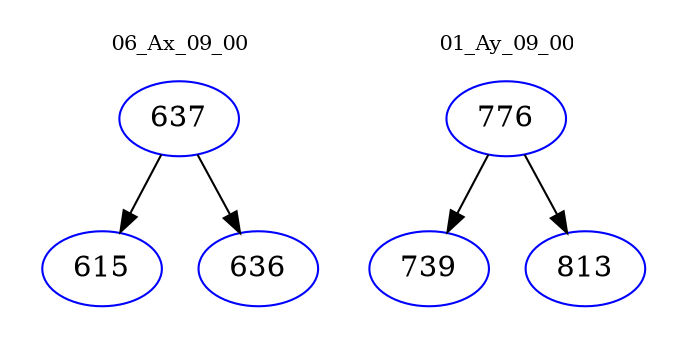 digraph{
subgraph cluster_0 {
color = white
label = "06_Ax_09_00";
fontsize=10;
T0_637 [label="637", color="blue"]
T0_637 -> T0_615 [color="black"]
T0_615 [label="615", color="blue"]
T0_637 -> T0_636 [color="black"]
T0_636 [label="636", color="blue"]
}
subgraph cluster_1 {
color = white
label = "01_Ay_09_00";
fontsize=10;
T1_776 [label="776", color="blue"]
T1_776 -> T1_739 [color="black"]
T1_739 [label="739", color="blue"]
T1_776 -> T1_813 [color="black"]
T1_813 [label="813", color="blue"]
}
}
